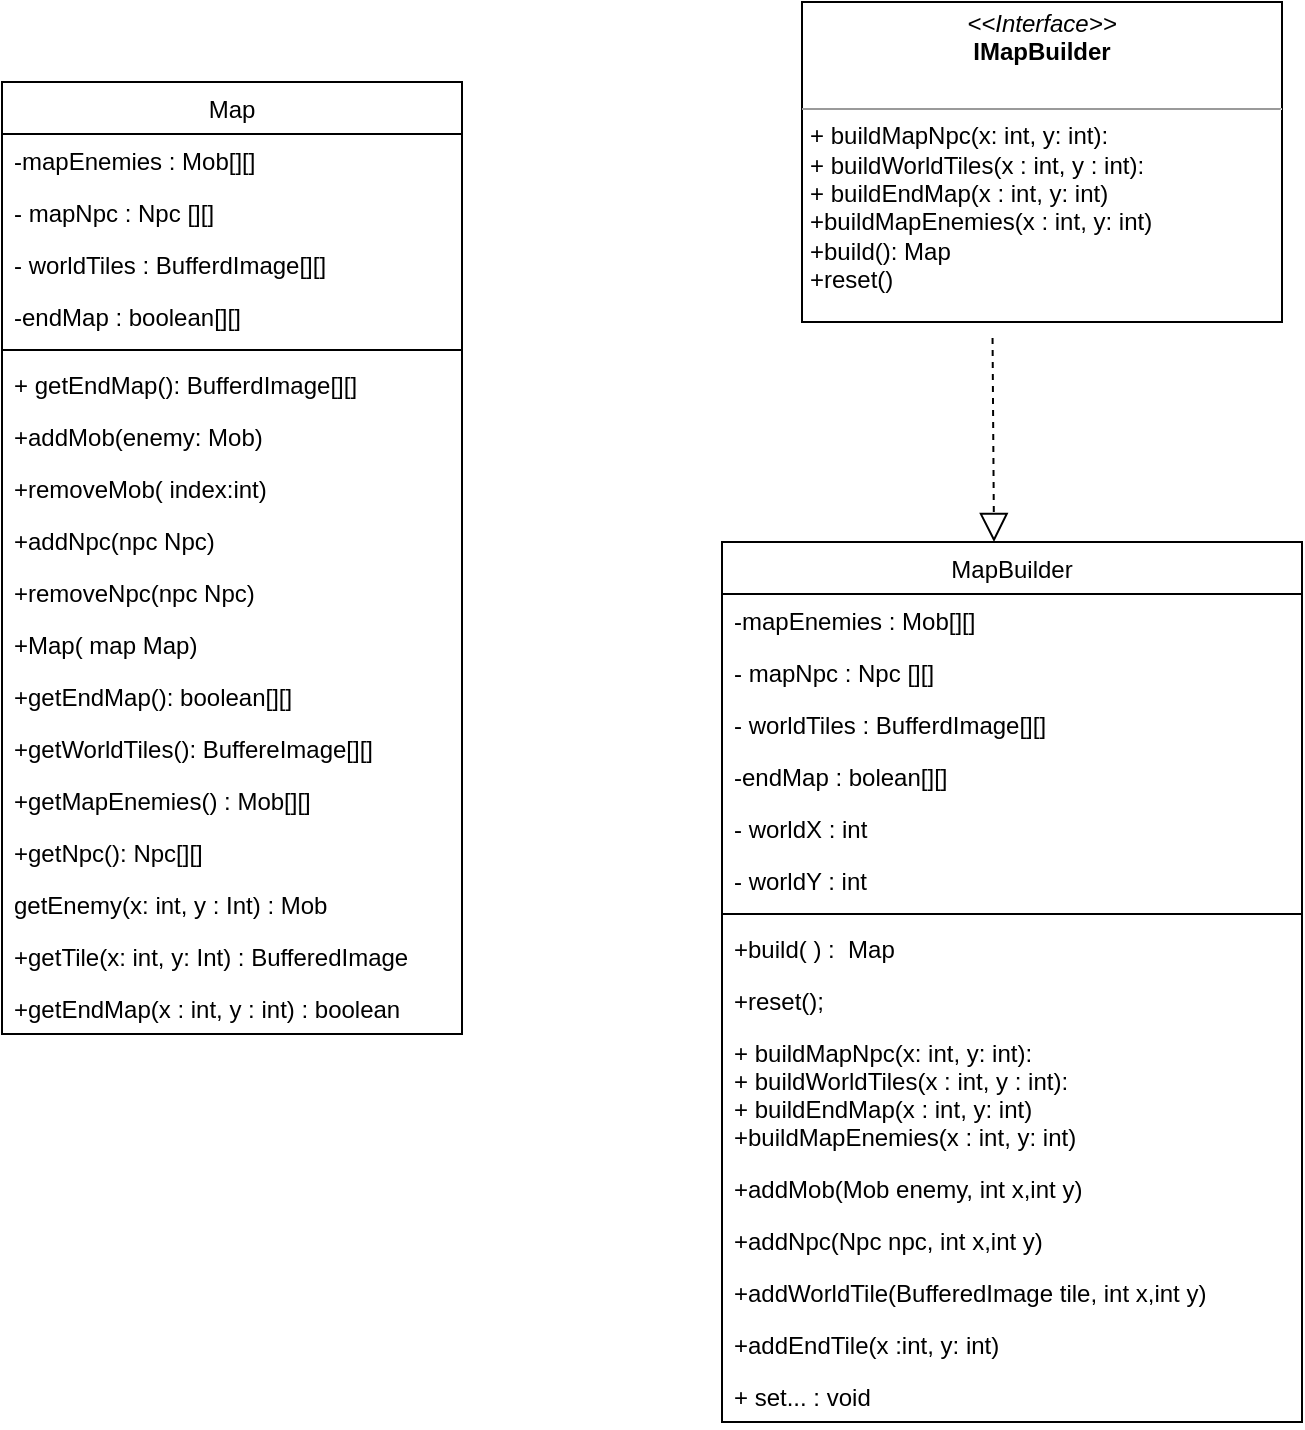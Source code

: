 <mxfile version="20.7.4" type="device"><diagram id="tC00rR6AZO1x6kJSVi5J" name="Pagina-1"><mxGraphModel dx="604" dy="550" grid="1" gridSize="10" guides="1" tooltips="1" connect="1" arrows="1" fold="1" page="1" pageScale="1" pageWidth="827" pageHeight="1169" math="0" shadow="0"><root><mxCell id="0"/><mxCell id="1" parent="0"/><mxCell id="ASURR_H2MeMbHEUHGevT-1" value="Map" style="swimlane;fontStyle=0;childLayout=stackLayout;horizontal=1;startSize=26;fillColor=none;horizontalStack=0;resizeParent=1;resizeParentMax=0;resizeLast=0;collapsible=1;marginBottom=0;" parent="1" vertex="1"><mxGeometry x="80" y="80" width="230" height="476" as="geometry"/></mxCell><mxCell id="ASURR_H2MeMbHEUHGevT-3" value="-mapEnemies : Mob[][] " style="text;strokeColor=none;fillColor=none;align=left;verticalAlign=top;spacingLeft=4;spacingRight=4;overflow=hidden;rotatable=0;points=[[0,0.5],[1,0.5]];portConstraint=eastwest;" parent="ASURR_H2MeMbHEUHGevT-1" vertex="1"><mxGeometry y="26" width="230" height="26" as="geometry"/></mxCell><mxCell id="ASURR_H2MeMbHEUHGevT-4" value="- mapNpc : Npc [][] " style="text;strokeColor=none;fillColor=none;align=left;verticalAlign=top;spacingLeft=4;spacingRight=4;overflow=hidden;rotatable=0;points=[[0,0.5],[1,0.5]];portConstraint=eastwest;" parent="ASURR_H2MeMbHEUHGevT-1" vertex="1"><mxGeometry y="52" width="230" height="26" as="geometry"/></mxCell><mxCell id="ASURR_H2MeMbHEUHGevT-5" value="- worldTiles : BufferdImage[][]" style="text;strokeColor=none;fillColor=none;align=left;verticalAlign=top;spacingLeft=4;spacingRight=4;overflow=hidden;rotatable=0;points=[[0,0.5],[1,0.5]];portConstraint=eastwest;" parent="ASURR_H2MeMbHEUHGevT-1" vertex="1"><mxGeometry y="78" width="230" height="26" as="geometry"/></mxCell><mxCell id="ASURR_H2MeMbHEUHGevT-14" value="-endMap : boolean[][] " style="text;strokeColor=none;fillColor=none;align=left;verticalAlign=top;spacingLeft=4;spacingRight=4;overflow=hidden;rotatable=0;points=[[0,0.5],[1,0.5]];portConstraint=eastwest;" parent="ASURR_H2MeMbHEUHGevT-1" vertex="1"><mxGeometry y="104" width="230" height="26" as="geometry"/></mxCell><mxCell id="ASURR_H2MeMbHEUHGevT-13" value="" style="line;strokeWidth=1;fillColor=none;align=left;verticalAlign=middle;spacingTop=-1;spacingLeft=3;spacingRight=3;rotatable=0;labelPosition=right;points=[];portConstraint=eastwest;strokeColor=inherit;" parent="ASURR_H2MeMbHEUHGevT-1" vertex="1"><mxGeometry y="130" width="230" height="8" as="geometry"/></mxCell><mxCell id="5QC6M1a9dS5uTGQlbd4T-10" value="+ getEndMap(): BufferdImage[][] " style="text;strokeColor=none;fillColor=none;align=left;verticalAlign=top;spacingLeft=4;spacingRight=4;overflow=hidden;rotatable=0;points=[[0,0.5],[1,0.5]];portConstraint=eastwest;" parent="ASURR_H2MeMbHEUHGevT-1" vertex="1"><mxGeometry y="138" width="230" height="26" as="geometry"/></mxCell><mxCell id="ASURR_H2MeMbHEUHGevT-12" value="+addMob(enemy: Mob)" style="text;strokeColor=none;fillColor=none;align=left;verticalAlign=top;spacingLeft=4;spacingRight=4;overflow=hidden;rotatable=0;points=[[0,0.5],[1,0.5]];portConstraint=eastwest;" parent="ASURR_H2MeMbHEUHGevT-1" vertex="1"><mxGeometry y="164" width="230" height="26" as="geometry"/></mxCell><mxCell id="ASURR_H2MeMbHEUHGevT-8" value="+removeMob( index:int)" style="text;strokeColor=none;fillColor=none;align=left;verticalAlign=top;spacingLeft=4;spacingRight=4;overflow=hidden;rotatable=0;points=[[0,0.5],[1,0.5]];portConstraint=eastwest;" parent="ASURR_H2MeMbHEUHGevT-1" vertex="1"><mxGeometry y="190" width="230" height="26" as="geometry"/></mxCell><mxCell id="ASURR_H2MeMbHEUHGevT-10" value="+addNpc(npc Npc)" style="text;strokeColor=none;fillColor=none;align=left;verticalAlign=top;spacingLeft=4;spacingRight=4;overflow=hidden;rotatable=0;points=[[0,0.5],[1,0.5]];portConstraint=eastwest;" parent="ASURR_H2MeMbHEUHGevT-1" vertex="1"><mxGeometry y="216" width="230" height="26" as="geometry"/></mxCell><mxCell id="ASURR_H2MeMbHEUHGevT-11" value="+removeNpc(npc Npc)" style="text;strokeColor=none;fillColor=none;align=left;verticalAlign=top;spacingLeft=4;spacingRight=4;overflow=hidden;rotatable=0;points=[[0,0.5],[1,0.5]];portConstraint=eastwest;" parent="ASURR_H2MeMbHEUHGevT-1" vertex="1"><mxGeometry y="242" width="230" height="26" as="geometry"/></mxCell><mxCell id="ASURR_H2MeMbHEUHGevT-19" value="+Map( map Map)&#10;" style="text;strokeColor=none;fillColor=none;align=left;verticalAlign=top;spacingLeft=4;spacingRight=4;overflow=hidden;rotatable=0;points=[[0,0.5],[1,0.5]];portConstraint=eastwest;" parent="ASURR_H2MeMbHEUHGevT-1" vertex="1"><mxGeometry y="268" width="230" height="26" as="geometry"/></mxCell><mxCell id="-yZoOB2TYuOdVcIL-YW--1" value="+getEndMap(): boolean[][]" style="text;strokeColor=none;fillColor=none;align=left;verticalAlign=top;spacingLeft=4;spacingRight=4;overflow=hidden;rotatable=0;points=[[0,0.5],[1,0.5]];portConstraint=eastwest;" parent="ASURR_H2MeMbHEUHGevT-1" vertex="1"><mxGeometry y="294" width="230" height="26" as="geometry"/></mxCell><mxCell id="-yZoOB2TYuOdVcIL-YW--2" value="+getWorldTiles(): BuffereImage[][]" style="text;strokeColor=none;fillColor=none;align=left;verticalAlign=top;spacingLeft=4;spacingRight=4;overflow=hidden;rotatable=0;points=[[0,0.5],[1,0.5]];portConstraint=eastwest;" parent="ASURR_H2MeMbHEUHGevT-1" vertex="1"><mxGeometry y="320" width="230" height="26" as="geometry"/></mxCell><mxCell id="-yZoOB2TYuOdVcIL-YW--3" value="+getMapEnemies() : Mob[][] " style="text;strokeColor=none;fillColor=none;align=left;verticalAlign=top;spacingLeft=4;spacingRight=4;overflow=hidden;rotatable=0;points=[[0,0.5],[1,0.5]];portConstraint=eastwest;" parent="ASURR_H2MeMbHEUHGevT-1" vertex="1"><mxGeometry y="346" width="230" height="26" as="geometry"/></mxCell><mxCell id="-yZoOB2TYuOdVcIL-YW--4" value="+getNpc(): Npc[][]" style="text;strokeColor=none;fillColor=none;align=left;verticalAlign=top;spacingLeft=4;spacingRight=4;overflow=hidden;rotatable=0;points=[[0,0.5],[1,0.5]];portConstraint=eastwest;" parent="ASURR_H2MeMbHEUHGevT-1" vertex="1"><mxGeometry y="372" width="230" height="26" as="geometry"/></mxCell><mxCell id="nKRk7LyG4-9HieZPsnkh-2" value="getEnemy(x: int, y : Int) : Mob" style="text;strokeColor=none;fillColor=none;align=left;verticalAlign=top;spacingLeft=4;spacingRight=4;overflow=hidden;rotatable=0;points=[[0,0.5],[1,0.5]];portConstraint=eastwest;" parent="ASURR_H2MeMbHEUHGevT-1" vertex="1"><mxGeometry y="398" width="230" height="26" as="geometry"/></mxCell><mxCell id="nKRk7LyG4-9HieZPsnkh-3" value="+getTile(x: int, y: Int) : BufferedImage " style="text;strokeColor=none;fillColor=none;align=left;verticalAlign=top;spacingLeft=4;spacingRight=4;overflow=hidden;rotatable=0;points=[[0,0.5],[1,0.5]];portConstraint=eastwest;" parent="ASURR_H2MeMbHEUHGevT-1" vertex="1"><mxGeometry y="424" width="230" height="26" as="geometry"/></mxCell><mxCell id="jTqrAELYV-G6RQydFRua-4" value="+getEndMap(x : int, y : int) : boolean" style="text;strokeColor=none;fillColor=none;align=left;verticalAlign=top;spacingLeft=4;spacingRight=4;overflow=hidden;rotatable=0;points=[[0,0.5],[1,0.5]];portConstraint=eastwest;" vertex="1" parent="ASURR_H2MeMbHEUHGevT-1"><mxGeometry y="450" width="230" height="26" as="geometry"/></mxCell><mxCell id="5QC6M1a9dS5uTGQlbd4T-5" value="&lt;p style=&quot;margin:0px;margin-top:4px;text-align:center;&quot;&gt;&lt;i&gt;&amp;lt;&amp;lt;Interface&amp;gt;&amp;gt;&lt;/i&gt;&lt;br&gt;&lt;b&gt;IMapBuilder&lt;/b&gt;&lt;/p&gt;&lt;p style=&quot;margin:0px;margin-left:4px;&quot;&gt;&lt;br&gt;&lt;/p&gt;&lt;hr size=&quot;1&quot;&gt;&lt;p style=&quot;margin:0px;margin-left:4px;&quot;&gt;+ buildMapNpc(x: int, y: int):&lt;br&gt;+ buildWorldTiles(x : int, y : int):&amp;nbsp;&lt;/p&gt;&lt;p style=&quot;margin:0px;margin-left:4px;&quot;&gt;+ buildEndMap(x : int, y: int)&lt;/p&gt;&lt;p style=&quot;margin:0px;margin-left:4px;&quot;&gt;+buildMapEnemies(x : int, y: int)&lt;/p&gt;&lt;p style=&quot;margin:0px;margin-left:4px;&quot;&gt;+build(): Map&lt;/p&gt;&lt;p style=&quot;margin:0px;margin-left:4px;&quot;&gt;+reset()&lt;/p&gt;" style="verticalAlign=top;align=left;overflow=fill;fontSize=12;fontFamily=Helvetica;html=1;" parent="1" vertex="1"><mxGeometry x="480" y="40" width="240" height="160" as="geometry"/></mxCell><mxCell id="5QC6M1a9dS5uTGQlbd4T-11" value="" style="endArrow=block;dashed=1;endFill=0;endSize=12;html=1;rounded=0;exitX=0.397;exitY=1.05;exitDx=0;exitDy=0;exitPerimeter=0;entryX=0.469;entryY=0;entryDx=0;entryDy=0;entryPerimeter=0;" parent="1" source="5QC6M1a9dS5uTGQlbd4T-5" target="5QC6M1a9dS5uTGQlbd4T-16" edge="1"><mxGeometry width="160" relative="1" as="geometry"><mxPoint x="290" y="519.5" as="sourcePoint"/><mxPoint x="450" y="519.5" as="targetPoint"/></mxGeometry></mxCell><mxCell id="5QC6M1a9dS5uTGQlbd4T-16" value="MapBuilder" style="swimlane;fontStyle=0;childLayout=stackLayout;horizontal=1;startSize=26;fillColor=none;horizontalStack=0;resizeParent=1;resizeParentMax=0;resizeLast=0;collapsible=1;marginBottom=0;" parent="1" vertex="1"><mxGeometry x="440" y="310" width="290" height="440" as="geometry"/></mxCell><mxCell id="5QC6M1a9dS5uTGQlbd4T-17" value="-mapEnemies : Mob[][] " style="text;strokeColor=none;fillColor=none;align=left;verticalAlign=top;spacingLeft=4;spacingRight=4;overflow=hidden;rotatable=0;points=[[0,0.5],[1,0.5]];portConstraint=eastwest;" parent="5QC6M1a9dS5uTGQlbd4T-16" vertex="1"><mxGeometry y="26" width="290" height="26" as="geometry"/></mxCell><mxCell id="5QC6M1a9dS5uTGQlbd4T-18" value="- mapNpc : Npc [][] " style="text;strokeColor=none;fillColor=none;align=left;verticalAlign=top;spacingLeft=4;spacingRight=4;overflow=hidden;rotatable=0;points=[[0,0.5],[1,0.5]];portConstraint=eastwest;" parent="5QC6M1a9dS5uTGQlbd4T-16" vertex="1"><mxGeometry y="52" width="290" height="26" as="geometry"/></mxCell><mxCell id="5QC6M1a9dS5uTGQlbd4T-19" value="- worldTiles : BufferdImage[][]" style="text;strokeColor=none;fillColor=none;align=left;verticalAlign=top;spacingLeft=4;spacingRight=4;overflow=hidden;rotatable=0;points=[[0,0.5],[1,0.5]];portConstraint=eastwest;" parent="5QC6M1a9dS5uTGQlbd4T-16" vertex="1"><mxGeometry y="78" width="290" height="26" as="geometry"/></mxCell><mxCell id="5QC6M1a9dS5uTGQlbd4T-20" value="-endMap : bolean[][] " style="text;strokeColor=none;fillColor=none;align=left;verticalAlign=top;spacingLeft=4;spacingRight=4;overflow=hidden;rotatable=0;points=[[0,0.5],[1,0.5]];portConstraint=eastwest;" parent="5QC6M1a9dS5uTGQlbd4T-16" vertex="1"><mxGeometry y="104" width="290" height="26" as="geometry"/></mxCell><mxCell id="-yZoOB2TYuOdVcIL-YW--5" value="- worldX : int" style="text;strokeColor=none;fillColor=none;align=left;verticalAlign=top;spacingLeft=4;spacingRight=4;overflow=hidden;rotatable=0;points=[[0,0.5],[1,0.5]];portConstraint=eastwest;" parent="5QC6M1a9dS5uTGQlbd4T-16" vertex="1"><mxGeometry y="130" width="290" height="26" as="geometry"/></mxCell><mxCell id="-yZoOB2TYuOdVcIL-YW--6" value="- worldY : int" style="text;strokeColor=none;fillColor=none;align=left;verticalAlign=top;spacingLeft=4;spacingRight=4;overflow=hidden;rotatable=0;points=[[0,0.5],[1,0.5]];portConstraint=eastwest;" parent="5QC6M1a9dS5uTGQlbd4T-16" vertex="1"><mxGeometry y="156" width="290" height="26" as="geometry"/></mxCell><mxCell id="5QC6M1a9dS5uTGQlbd4T-21" value="" style="line;strokeWidth=1;fillColor=none;align=left;verticalAlign=middle;spacingTop=-1;spacingLeft=3;spacingRight=3;rotatable=0;labelPosition=right;points=[];portConstraint=eastwest;strokeColor=inherit;" parent="5QC6M1a9dS5uTGQlbd4T-16" vertex="1"><mxGeometry y="182" width="290" height="8" as="geometry"/></mxCell><mxCell id="5QC6M1a9dS5uTGQlbd4T-27" value="+build( ) :  Map&#10;" style="text;strokeColor=none;fillColor=none;align=left;verticalAlign=top;spacingLeft=4;spacingRight=4;overflow=hidden;rotatable=0;points=[[0,0.5],[1,0.5]];portConstraint=eastwest;" parent="5QC6M1a9dS5uTGQlbd4T-16" vertex="1"><mxGeometry y="190" width="290" height="26" as="geometry"/></mxCell><mxCell id="5QC6M1a9dS5uTGQlbd4T-33" value="+reset();" style="text;strokeColor=none;fillColor=none;align=left;verticalAlign=top;spacingLeft=4;spacingRight=4;overflow=hidden;rotatable=0;points=[[0,0.5],[1,0.5]];portConstraint=eastwest;" parent="5QC6M1a9dS5uTGQlbd4T-16" vertex="1"><mxGeometry y="216" width="290" height="26" as="geometry"/></mxCell><mxCell id="-yZoOB2TYuOdVcIL-YW--7" value="+ buildMapNpc(x: int, y: int):&#10;+ buildWorldTiles(x : int, y : int): &#10;+ buildEndMap(x : int, y: int)&#10;+buildMapEnemies(x : int, y: int)" style="text;strokeColor=none;fillColor=none;align=left;verticalAlign=top;spacingLeft=4;spacingRight=4;overflow=hidden;rotatable=0;points=[[0,0.5],[1,0.5]];portConstraint=eastwest;" parent="5QC6M1a9dS5uTGQlbd4T-16" vertex="1"><mxGeometry y="242" width="290" height="68" as="geometry"/></mxCell><mxCell id="-yZoOB2TYuOdVcIL-YW--9" value="+addMob(Mob enemy, int x,int y)" style="text;strokeColor=none;fillColor=none;align=left;verticalAlign=top;spacingLeft=4;spacingRight=4;overflow=hidden;rotatable=0;points=[[0,0.5],[1,0.5]];portConstraint=eastwest;" parent="5QC6M1a9dS5uTGQlbd4T-16" vertex="1"><mxGeometry y="310" width="290" height="26" as="geometry"/></mxCell><mxCell id="-yZoOB2TYuOdVcIL-YW--8" value="+addNpc(Npc npc, int x,int y)" style="text;strokeColor=none;fillColor=none;align=left;verticalAlign=top;spacingLeft=4;spacingRight=4;overflow=hidden;rotatable=0;points=[[0,0.5],[1,0.5]];portConstraint=eastwest;" parent="5QC6M1a9dS5uTGQlbd4T-16" vertex="1"><mxGeometry y="336" width="290" height="26" as="geometry"/></mxCell><mxCell id="-yZoOB2TYuOdVcIL-YW--10" value="+addWorldTile(BufferedImage tile, int x,int y)" style="text;strokeColor=none;fillColor=none;align=left;verticalAlign=top;spacingLeft=4;spacingRight=4;overflow=hidden;rotatable=0;points=[[0,0.5],[1,0.5]];portConstraint=eastwest;" parent="5QC6M1a9dS5uTGQlbd4T-16" vertex="1"><mxGeometry y="362" width="290" height="26" as="geometry"/></mxCell><mxCell id="jTqrAELYV-G6RQydFRua-3" value="+addEndTile(x :int, y: int)" style="text;strokeColor=none;fillColor=none;align=left;verticalAlign=top;spacingLeft=4;spacingRight=4;overflow=hidden;rotatable=0;points=[[0,0.5],[1,0.5]];portConstraint=eastwest;" vertex="1" parent="5QC6M1a9dS5uTGQlbd4T-16"><mxGeometry y="388" width="290" height="26" as="geometry"/></mxCell><mxCell id="-yZoOB2TYuOdVcIL-YW--11" value="+ set... : void" style="text;strokeColor=none;fillColor=none;align=left;verticalAlign=top;spacingLeft=4;spacingRight=4;overflow=hidden;rotatable=0;points=[[0,0.5],[1,0.5]];portConstraint=eastwest;" parent="5QC6M1a9dS5uTGQlbd4T-16" vertex="1"><mxGeometry y="414" width="290" height="26" as="geometry"/></mxCell></root></mxGraphModel></diagram></mxfile>